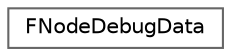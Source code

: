 digraph "Graphical Class Hierarchy"
{
 // INTERACTIVE_SVG=YES
 // LATEX_PDF_SIZE
  bgcolor="transparent";
  edge [fontname=Helvetica,fontsize=10,labelfontname=Helvetica,labelfontsize=10];
  node [fontname=Helvetica,fontsize=10,shape=box,height=0.2,width=0.4];
  rankdir="LR";
  Node0 [id="Node000000",label="FNodeDebugData",height=0.2,width=0.4,color="grey40", fillcolor="white", style="filled",URL="$d4/d25/structFNodeDebugData.html",tooltip=" "];
}
